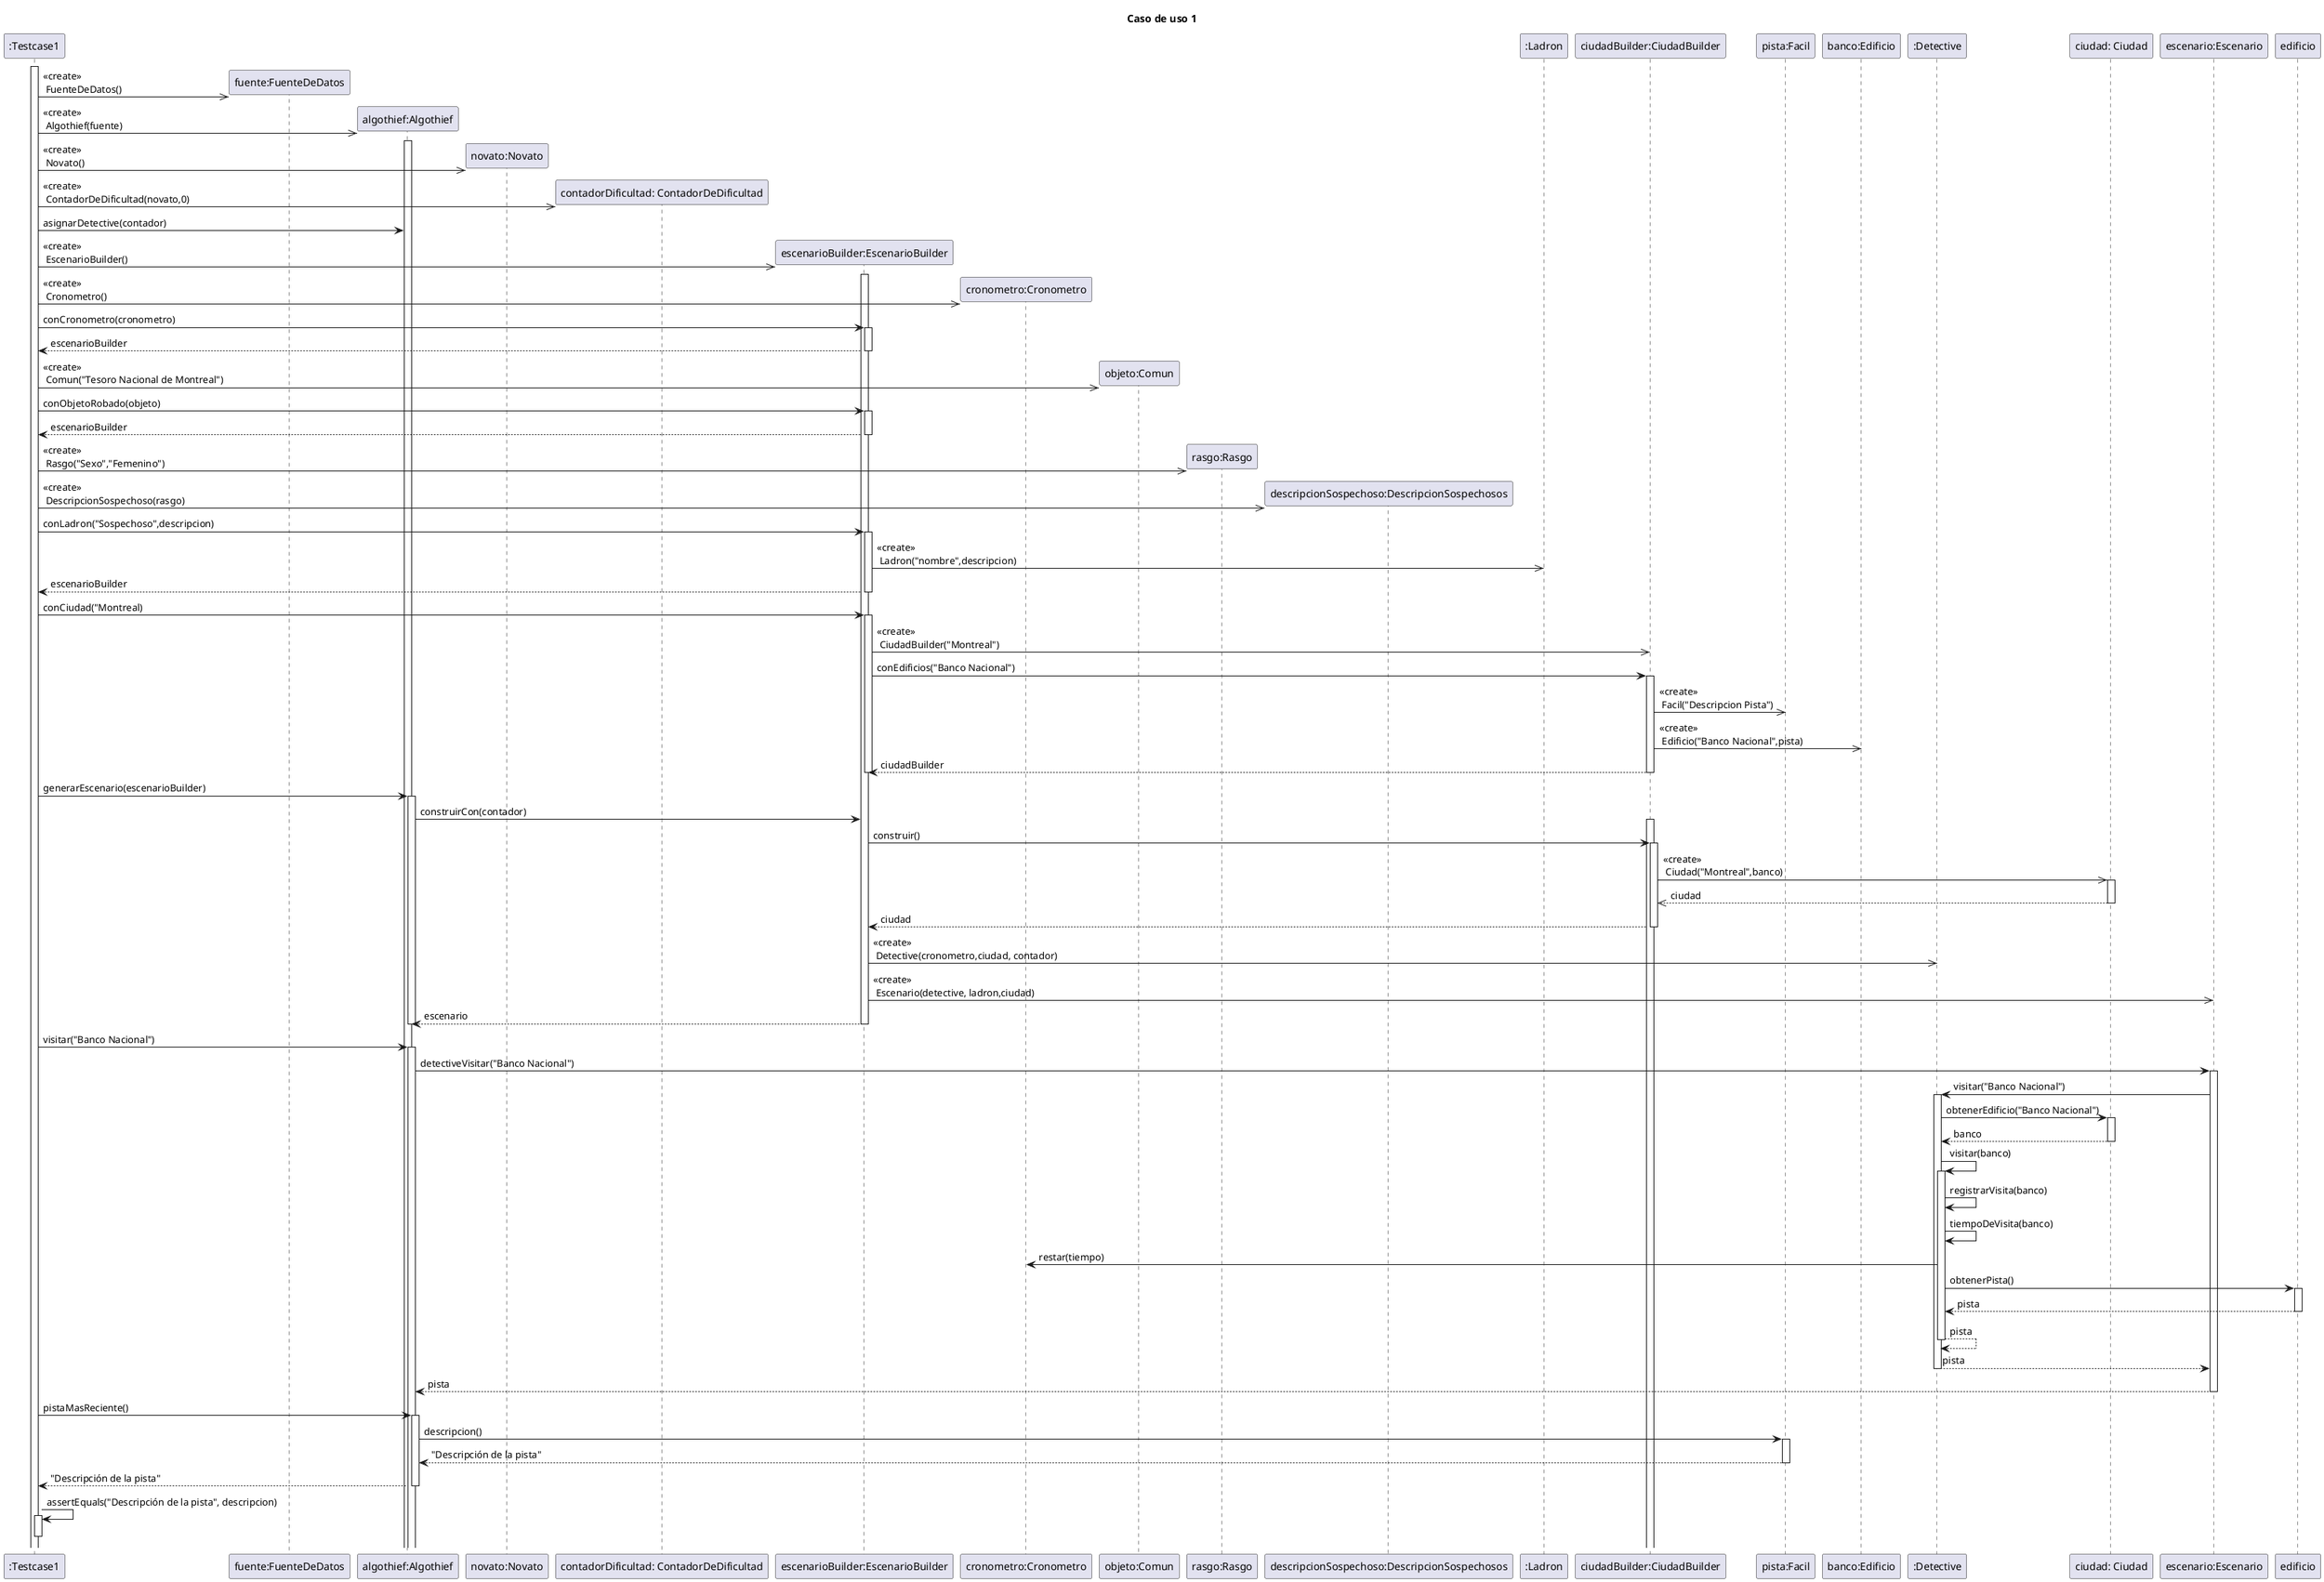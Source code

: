 @startuml

title "Caso de uso 1"

participant ":Testcase1" as testcase
participant "fuente:FuenteDeDatos" as fuente
participant "algothief:Algothief" as algothief
participant "novato:Novato" as novato
participant "contadorDificultad: ContadorDeDificultad" as contDificultad

participant "escenarioBuilder:EscenarioBuilder" as escenarioBuilder
participant "cronometro:Cronometro" as cron

participant "objeto:Comun" as objeto
participant "rasgo:Rasgo" as rasgo
participant "descripcionSospechoso:DescripcionSospechosos" as descripcion

participant ":Ladron" as ladron
participant "ciudadBuilder:CiudadBuilder" as ciudadBuilder

participant "pista:Facil" as pista
participant "banco:Edificio" as banco

participant ":Detective" as detective
participant "ciudad: Ciudad" as ciudad

participant "escenario:Escenario" as escenario




activate testcase
create fuente
testcase ->> fuente: <<create>>\n FuenteDeDatos()
create algothief
testcase ->> algothief: <<create>>\n Algothief(fuente)


activate algothief

create novato
testcase ->> novato: <<create>>\n Novato()
create contDificultad
testcase ->> contDificultad: <<create>>\n ContadorDeDificultad(novato,0)

testcase -> algothief: asignarDetective(contador)



create escenarioBuilder
testcase ->> escenarioBuilder: <<create>>\n EscenarioBuilder()

activate escenarioBuilder
create cron
testcase ->>cron: <<create>>\n Cronometro()
testcase -> escenarioBuilder: conCronometro(cronometro)
activate escenarioBuilder
return escenarioBuilder


create objeto
testcase ->>objeto: <<create>>\n Comun("Tesoro Nacional de Montreal")
testcase -> escenarioBuilder: conObjetoRobado(objeto)
activate escenarioBuilder
return escenarioBuilder

create rasgo
testcase ->>rasgo: <<create>>\n Rasgo("Sexo","Femenino")
create descripcion
testcase ->>descripcion: <<create>>\n DescripcionSospechoso(rasgo)
testcase -> escenarioBuilder: conLadron("Sospechoso",descripcion)
activate escenarioBuilder
escenarioBuilder ->>ladron: <<create>>\n Ladron("nombre",descripcion)
return escenarioBuilder

testcase -> escenarioBuilder: conCiudad("Montreal)
activate escenarioBuilder
escenarioBuilder ->>ciudadBuilder: <<create>>\n CiudadBuilder("Montreal")

escenarioBuilder ->ciudadBuilder: conEdificios("Banco Nacional")
activate ciudadBuilder
ciudadBuilder ->> pista: <<create>>\n Facil("Descripcion Pista")
ciudadBuilder ->> banco: <<create>>\n Edificio("Banco Nacional",pista)
return ciudadBuilder
deactivate escenarioBuilder

testcase -> algothief: generarEscenario(escenarioBuilder)
activate algothief
algothief -> escenarioBuilder: construirCon(contador)
activate ciudadBuilder
escenarioBuilder -> ciudadBuilder: construir()
activate ciudadBuilder
ciudadBuilder ->> ciudad: <<create>>\n Ciudad("Montreal",banco)

activate ciudad
return ciudad
return ciudad

escenarioBuilder->> detective: <<create>>\n Detective(cronometro,ciudad, contador)
escenarioBuilder->> escenario: <<create>>\n Escenario(detective, ladron,ciudad)
return escenario
deactivate algothief
testcase -> algothief: visitar("Banco Nacional")
activate algothief
algothief->escenario: detectiveVisitar("Banco Nacional")
activate escenario
escenario -> detective: visitar("Banco Nacional")
activate detective
detective -> ciudad: obtenerEdificio("Banco Nacional")
    activate ciudad
    return banco
detective -> detective: visitar(banco)
activate detective
    detective -> detective: registrarVisita(banco)
    detective -> detective: tiempoDeVisita(banco)
    detective -> cron: restar(tiempo)
    detective -> edificio: obtenerPista()
        activate edificio
        return pista
    return pista
return pista
return pista

testcase -> algothief: pistaMasReciente()
activate algothief
algothief -> pista: descripcion()
activate pista
return "Descripción de la pista"
return "Descripción de la pista"
testcase -> testcase: assertEquals("Descripción de la pista", descripcion)
activate testcase
deactivate testcase





@enduml